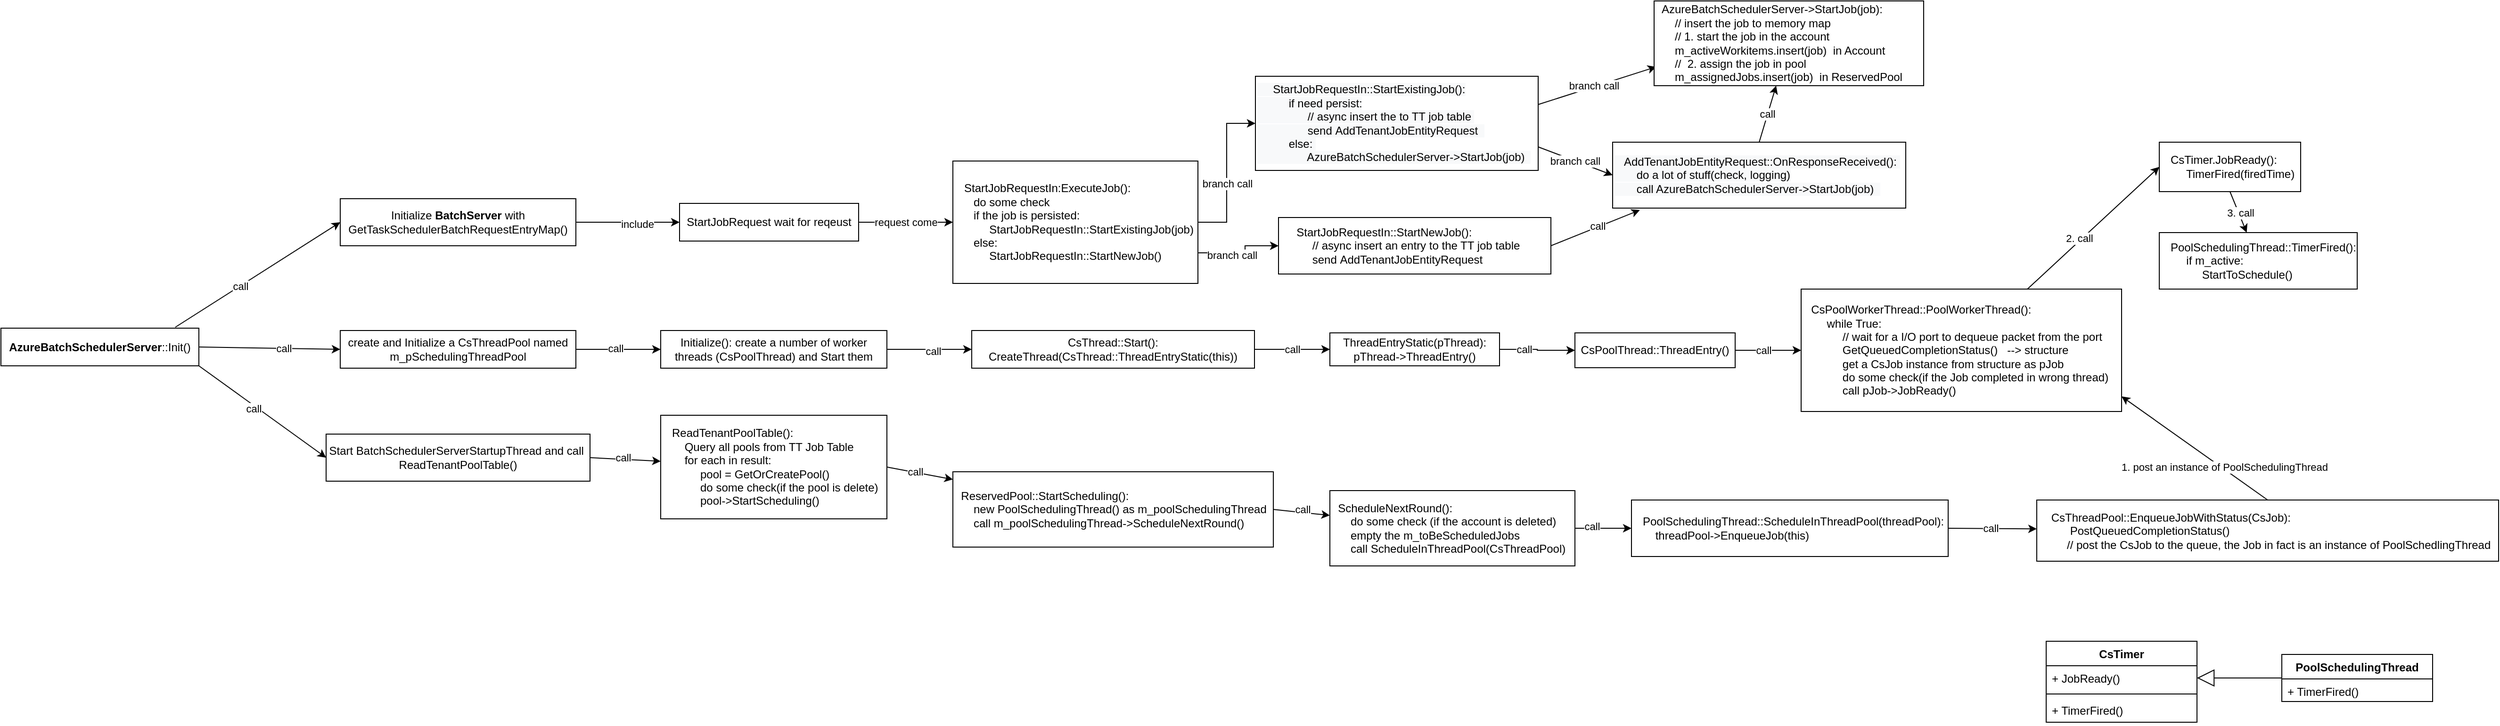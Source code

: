 <mxfile version="13.5.9" type="github">
  <diagram id="_Wyn0VRjI95g4QghFRCT" name="Page-1">
    <mxGraphModel dx="2249" dy="1931" grid="1" gridSize="10" guides="1" tooltips="1" connect="1" arrows="1" fold="1" page="1" pageScale="1" pageWidth="827" pageHeight="1169" math="0" shadow="0">
      <root>
        <mxCell id="0" />
        <mxCell id="1" parent="0" />
        <mxCell id="k2qnH3VMKm6xaQe6MWwI-4" style="rounded=0;orthogonalLoop=1;jettySize=auto;html=1;exitX=0.881;exitY=-0.025;exitDx=0;exitDy=0;entryX=0;entryY=0.5;entryDx=0;entryDy=0;exitPerimeter=0;" parent="1" source="k2qnH3VMKm6xaQe6MWwI-1" target="k2qnH3VMKm6xaQe6MWwI-2" edge="1">
          <mxGeometry relative="1" as="geometry" />
        </mxCell>
        <mxCell id="k2qnH3VMKm6xaQe6MWwI-5" value="call" style="edgeLabel;html=1;align=center;verticalAlign=middle;resizable=0;points=[];" parent="k2qnH3VMKm6xaQe6MWwI-4" vertex="1" connectable="0">
          <mxGeometry x="-0.213" relative="1" as="geometry">
            <mxPoint as="offset" />
          </mxGeometry>
        </mxCell>
        <mxCell id="k2qnH3VMKm6xaQe6MWwI-9" style="rounded=0;orthogonalLoop=1;jettySize=auto;html=1;exitX=1;exitY=0.5;exitDx=0;exitDy=0;entryX=0;entryY=0.5;entryDx=0;entryDy=0;" parent="1" source="k2qnH3VMKm6xaQe6MWwI-1" target="k2qnH3VMKm6xaQe6MWwI-8" edge="1">
          <mxGeometry relative="1" as="geometry" />
        </mxCell>
        <mxCell id="k2qnH3VMKm6xaQe6MWwI-11" value="call" style="edgeLabel;html=1;align=center;verticalAlign=middle;resizable=0;points=[];" parent="k2qnH3VMKm6xaQe6MWwI-9" vertex="1" connectable="0">
          <mxGeometry x="0.2" relative="1" as="geometry">
            <mxPoint as="offset" />
          </mxGeometry>
        </mxCell>
        <mxCell id="k2qnH3VMKm6xaQe6MWwI-32" style="rounded=0;orthogonalLoop=1;jettySize=auto;html=1;exitX=1;exitY=1;exitDx=0;exitDy=0;entryX=0;entryY=0.5;entryDx=0;entryDy=0;" parent="1" source="k2qnH3VMKm6xaQe6MWwI-1" target="k2qnH3VMKm6xaQe6MWwI-31" edge="1">
          <mxGeometry relative="1" as="geometry" />
        </mxCell>
        <mxCell id="k2qnH3VMKm6xaQe6MWwI-33" value="call" style="edgeLabel;html=1;align=center;verticalAlign=middle;resizable=0;points=[];" parent="k2qnH3VMKm6xaQe6MWwI-32" vertex="1" connectable="0">
          <mxGeometry x="-0.117" y="-3" relative="1" as="geometry">
            <mxPoint as="offset" />
          </mxGeometry>
        </mxCell>
        <mxCell id="k2qnH3VMKm6xaQe6MWwI-1" value="&lt;b&gt;AzureBatchSchedulerServer&lt;/b&gt;::Init()" style="rounded=0;whiteSpace=wrap;html=1;" parent="1" vertex="1">
          <mxGeometry x="-390" y="267.5" width="210" height="40" as="geometry" />
        </mxCell>
        <mxCell id="k2qnH3VMKm6xaQe6MWwI-6" style="rounded=0;orthogonalLoop=1;jettySize=auto;html=1;exitX=1;exitY=0.5;exitDx=0;exitDy=0;entryX=0;entryY=0.5;entryDx=0;entryDy=0;" parent="1" source="k2qnH3VMKm6xaQe6MWwI-2" target="k2qnH3VMKm6xaQe6MWwI-3" edge="1">
          <mxGeometry relative="1" as="geometry" />
        </mxCell>
        <mxCell id="k2qnH3VMKm6xaQe6MWwI-7" value="include" style="edgeLabel;html=1;align=center;verticalAlign=middle;resizable=0;points=[];" parent="k2qnH3VMKm6xaQe6MWwI-6" vertex="1" connectable="0">
          <mxGeometry x="0.185" y="-2" relative="1" as="geometry">
            <mxPoint as="offset" />
          </mxGeometry>
        </mxCell>
        <mxCell id="k2qnH3VMKm6xaQe6MWwI-2" value="Initialize &lt;b&gt;BatchServer&lt;/b&gt; with GetTaskSchedulerBatchRequestEntryMap()" style="rounded=0;whiteSpace=wrap;html=1;" parent="1" vertex="1">
          <mxGeometry x="-30" y="130" width="250" height="50" as="geometry" />
        </mxCell>
        <mxCell id="jDfI6e330SSI-TBXZM2V-2" style="rounded=0;orthogonalLoop=1;jettySize=auto;html=1;exitX=1;exitY=0.5;exitDx=0;exitDy=0;" parent="1" source="k2qnH3VMKm6xaQe6MWwI-3" target="jDfI6e330SSI-TBXZM2V-1" edge="1">
          <mxGeometry relative="1" as="geometry" />
        </mxCell>
        <mxCell id="jDfI6e330SSI-TBXZM2V-3" value="request come" style="edgeLabel;html=1;align=center;verticalAlign=middle;resizable=0;points=[];" parent="jDfI6e330SSI-TBXZM2V-2" vertex="1" connectable="0">
          <mxGeometry x="-0.3" y="-3" relative="1" as="geometry">
            <mxPoint x="15" y="-3" as="offset" />
          </mxGeometry>
        </mxCell>
        <mxCell id="k2qnH3VMKm6xaQe6MWwI-3" value="StartJobRequest wait for reqeust" style="rounded=0;whiteSpace=wrap;html=1;" parent="1" vertex="1">
          <mxGeometry x="330" y="135" width="190" height="40" as="geometry" />
        </mxCell>
        <mxCell id="k2qnH3VMKm6xaQe6MWwI-8" value="create and Initialize a CsThreadPool named m_pSchedulingThreadPool" style="rounded=0;whiteSpace=wrap;html=1;" parent="1" vertex="1">
          <mxGeometry x="-30" y="270" width="250" height="40" as="geometry" />
        </mxCell>
        <mxCell id="k2qnH3VMKm6xaQe6MWwI-19" style="rounded=0;orthogonalLoop=1;jettySize=auto;html=1;exitX=1;exitY=0.5;exitDx=0;exitDy=0;" parent="1" source="k2qnH3VMKm6xaQe6MWwI-12" target="k2qnH3VMKm6xaQe6MWwI-17" edge="1">
          <mxGeometry relative="1" as="geometry" />
        </mxCell>
        <mxCell id="k2qnH3VMKm6xaQe6MWwI-20" value="call" style="edgeLabel;html=1;align=center;verticalAlign=middle;resizable=0;points=[];" parent="k2qnH3VMKm6xaQe6MWwI-19" vertex="1" connectable="0">
          <mxGeometry x="0.078" y="-2" relative="1" as="geometry">
            <mxPoint as="offset" />
          </mxGeometry>
        </mxCell>
        <mxCell id="k2qnH3VMKm6xaQe6MWwI-12" value="Initialize(): create a number of worker threads (CsPoolThread) and Start them" style="rounded=0;whiteSpace=wrap;html=1;" parent="1" vertex="1">
          <mxGeometry x="310" y="270" width="240" height="40" as="geometry" />
        </mxCell>
        <mxCell id="k2qnH3VMKm6xaQe6MWwI-13" style="rounded=0;orthogonalLoop=1;jettySize=auto;html=1;exitX=1;exitY=0.5;exitDx=0;exitDy=0;entryX=0;entryY=0.5;entryDx=0;entryDy=0;" parent="1" source="k2qnH3VMKm6xaQe6MWwI-8" target="k2qnH3VMKm6xaQe6MWwI-12" edge="1">
          <mxGeometry relative="1" as="geometry" />
        </mxCell>
        <mxCell id="k2qnH3VMKm6xaQe6MWwI-16" value="call" style="edgeLabel;html=1;align=center;verticalAlign=middle;resizable=0;points=[];" parent="k2qnH3VMKm6xaQe6MWwI-13" vertex="1" connectable="0">
          <mxGeometry x="-0.081" y="1" relative="1" as="geometry">
            <mxPoint as="offset" />
          </mxGeometry>
        </mxCell>
        <mxCell id="k2qnH3VMKm6xaQe6MWwI-22" style="edgeStyle=orthogonalEdgeStyle;rounded=0;orthogonalLoop=1;jettySize=auto;html=1;exitX=1;exitY=0.5;exitDx=0;exitDy=0;" parent="1" source="k2qnH3VMKm6xaQe6MWwI-17" target="k2qnH3VMKm6xaQe6MWwI-21" edge="1">
          <mxGeometry relative="1" as="geometry" />
        </mxCell>
        <mxCell id="k2qnH3VMKm6xaQe6MWwI-23" value="call" style="edgeLabel;html=1;align=center;verticalAlign=middle;resizable=0;points=[];" parent="k2qnH3VMKm6xaQe6MWwI-22" vertex="1" connectable="0">
          <mxGeometry x="0.267" relative="1" as="geometry">
            <mxPoint x="-11" as="offset" />
          </mxGeometry>
        </mxCell>
        <mxCell id="k2qnH3VMKm6xaQe6MWwI-17" value="CsThread::Start(): CreateThread(CsThread::ThreadEntryStatic(this))" style="rounded=0;whiteSpace=wrap;html=1;" parent="1" vertex="1">
          <mxGeometry x="640" y="270" width="300" height="40" as="geometry" />
        </mxCell>
        <mxCell id="k2qnH3VMKm6xaQe6MWwI-25" style="edgeStyle=orthogonalEdgeStyle;rounded=0;orthogonalLoop=1;jettySize=auto;html=1;exitX=1;exitY=0.5;exitDx=0;exitDy=0;entryX=0;entryY=0.5;entryDx=0;entryDy=0;" parent="1" source="k2qnH3VMKm6xaQe6MWwI-21" target="k2qnH3VMKm6xaQe6MWwI-24" edge="1">
          <mxGeometry relative="1" as="geometry" />
        </mxCell>
        <mxCell id="k2qnH3VMKm6xaQe6MWwI-26" value="call" style="edgeLabel;html=1;align=center;verticalAlign=middle;resizable=0;points=[];" parent="k2qnH3VMKm6xaQe6MWwI-25" vertex="1" connectable="0">
          <mxGeometry x="-0.375" relative="1" as="geometry">
            <mxPoint as="offset" />
          </mxGeometry>
        </mxCell>
        <mxCell id="k2qnH3VMKm6xaQe6MWwI-21" value="ThreadEntryStatic(pThread):&lt;br&gt;pThread-&amp;gt;ThreadEntry()" style="rounded=0;whiteSpace=wrap;html=1;" parent="1" vertex="1">
          <mxGeometry x="1020" y="272.5" width="180" height="35" as="geometry" />
        </mxCell>
        <mxCell id="k2qnH3VMKm6xaQe6MWwI-28" style="edgeStyle=orthogonalEdgeStyle;rounded=0;orthogonalLoop=1;jettySize=auto;html=1;exitX=1;exitY=0.5;exitDx=0;exitDy=0;" parent="1" source="k2qnH3VMKm6xaQe6MWwI-24" target="k2qnH3VMKm6xaQe6MWwI-27" edge="1">
          <mxGeometry relative="1" as="geometry" />
        </mxCell>
        <mxCell id="k2qnH3VMKm6xaQe6MWwI-29" value="call" style="edgeLabel;html=1;align=center;verticalAlign=middle;resizable=0;points=[];" parent="k2qnH3VMKm6xaQe6MWwI-28" vertex="1" connectable="0">
          <mxGeometry x="0.504" y="-5" relative="1" as="geometry">
            <mxPoint x="-23" y="-5" as="offset" />
          </mxGeometry>
        </mxCell>
        <mxCell id="k2qnH3VMKm6xaQe6MWwI-24" value="CsPoolThread::ThreadEntry()" style="rounded=0;whiteSpace=wrap;html=1;" parent="1" vertex="1">
          <mxGeometry x="1280" y="272.5" width="170" height="37" as="geometry" />
        </mxCell>
        <mxCell id="H5H2eHpZD3mYyIFVqP9Y-22" style="rounded=0;orthogonalLoop=1;jettySize=auto;html=1;entryX=0;entryY=0.5;entryDx=0;entryDy=0;" edge="1" parent="1" source="k2qnH3VMKm6xaQe6MWwI-27" target="H5H2eHpZD3mYyIFVqP9Y-6">
          <mxGeometry relative="1" as="geometry">
            <Array as="points" />
          </mxGeometry>
        </mxCell>
        <mxCell id="H5H2eHpZD3mYyIFVqP9Y-24" value="2. call" style="edgeLabel;html=1;align=center;verticalAlign=middle;resizable=0;points=[];" vertex="1" connectable="0" parent="H5H2eHpZD3mYyIFVqP9Y-22">
          <mxGeometry x="-0.191" y="3" relative="1" as="geometry">
            <mxPoint as="offset" />
          </mxGeometry>
        </mxCell>
        <mxCell id="k2qnH3VMKm6xaQe6MWwI-27" value="&lt;div style=&quot;text-align: left&quot;&gt;&lt;span&gt;CsPoolWorkerThread::PoolWorkerThread():&amp;nbsp;&lt;/span&gt;&lt;/div&gt;&lt;div style=&quot;text-align: left&quot;&gt;&lt;span&gt;&amp;nbsp; &amp;nbsp; &amp;nbsp;while True:&amp;nbsp;&lt;/span&gt;&lt;/div&gt;&lt;div style=&quot;text-align: left&quot;&gt;&lt;span&gt;&amp;nbsp; &amp;nbsp; &amp;nbsp; &amp;nbsp; &amp;nbsp; // wait for a I/O port to dequeue packet from the port&lt;/span&gt;&lt;/div&gt;&lt;div style=&quot;text-align: left&quot;&gt;&lt;span&gt;&amp;nbsp; &amp;nbsp; &amp;nbsp; &amp;nbsp; &amp;nbsp; GetQueuedCompletionStatus()&amp;nbsp; &amp;nbsp;--&amp;gt; structure&amp;nbsp;&lt;/span&gt;&lt;/div&gt;&lt;div style=&quot;text-align: left&quot;&gt;&lt;span&gt;&amp;nbsp; &amp;nbsp; &amp;nbsp; &amp;nbsp; &amp;nbsp; get a CsJob instance from structure as pJob&amp;nbsp;&lt;/span&gt;&lt;/div&gt;&lt;div style=&quot;text-align: left&quot;&gt;&lt;span&gt;&amp;nbsp; &amp;nbsp; &amp;nbsp; &amp;nbsp; &amp;nbsp; do some check(if the Job completed in wrong thread)&amp;nbsp;&lt;/span&gt;&lt;/div&gt;&lt;div style=&quot;text-align: left&quot;&gt;&lt;span&gt;&amp;nbsp; &amp;nbsp; &amp;nbsp; &amp;nbsp; &amp;nbsp; call pJob-&amp;gt;JobReady()&lt;/span&gt;&lt;/div&gt;" style="rounded=0;whiteSpace=wrap;html=1;" parent="1" vertex="1">
          <mxGeometry x="1520" y="226" width="340" height="130" as="geometry" />
        </mxCell>
        <mxCell id="k2qnH3VMKm6xaQe6MWwI-35" style="rounded=0;orthogonalLoop=1;jettySize=auto;html=1;exitX=1;exitY=0.5;exitDx=0;exitDy=0;" parent="1" source="k2qnH3VMKm6xaQe6MWwI-31" target="k2qnH3VMKm6xaQe6MWwI-34" edge="1">
          <mxGeometry relative="1" as="geometry" />
        </mxCell>
        <mxCell id="k2qnH3VMKm6xaQe6MWwI-36" value="call" style="edgeLabel;html=1;align=center;verticalAlign=middle;resizable=0;points=[];" parent="k2qnH3VMKm6xaQe6MWwI-35" vertex="1" connectable="0">
          <mxGeometry x="-0.36" y="-10" relative="1" as="geometry">
            <mxPoint x="11.54" y="-11.22" as="offset" />
          </mxGeometry>
        </mxCell>
        <mxCell id="k2qnH3VMKm6xaQe6MWwI-31" value="Start BatchSchedulerServerStartupThread and call&amp;nbsp;&lt;br&gt;ReadTenantPoolTable()" style="rounded=0;whiteSpace=wrap;html=1;" parent="1" vertex="1">
          <mxGeometry x="-45" y="380" width="280" height="50" as="geometry" />
        </mxCell>
        <mxCell id="k2qnH3VMKm6xaQe6MWwI-45" style="rounded=0;orthogonalLoop=1;jettySize=auto;html=1;exitX=1;exitY=0.5;exitDx=0;exitDy=0;" parent="1" source="k2qnH3VMKm6xaQe6MWwI-34" target="k2qnH3VMKm6xaQe6MWwI-43" edge="1">
          <mxGeometry relative="1" as="geometry" />
        </mxCell>
        <mxCell id="k2qnH3VMKm6xaQe6MWwI-47" value="call" style="edgeLabel;html=1;align=center;verticalAlign=middle;resizable=0;points=[];" parent="k2qnH3VMKm6xaQe6MWwI-45" vertex="1" connectable="0">
          <mxGeometry x="-0.352" y="2" relative="1" as="geometry">
            <mxPoint x="7.03" y="2.73" as="offset" />
          </mxGeometry>
        </mxCell>
        <mxCell id="k2qnH3VMKm6xaQe6MWwI-34" value="&amp;nbsp; &amp;nbsp;ReadTenantPoolTable():&amp;nbsp;&lt;br&gt;&amp;nbsp; &amp;nbsp; &amp;nbsp; &amp;nbsp;Query all pools from TT Job Table&lt;br&gt;&amp;nbsp; &amp;nbsp; &amp;nbsp; &amp;nbsp;for each in result:&amp;nbsp;&lt;br&gt;&amp;nbsp; &amp;nbsp; &amp;nbsp; &amp;nbsp; &amp;nbsp; &amp;nbsp; pool = GetOrCreatePool()&amp;nbsp;&lt;br&gt;&amp;nbsp; &amp;nbsp; &amp;nbsp; &amp;nbsp; &amp;nbsp; &amp;nbsp; do some check(if the pool is delete)&amp;nbsp;&lt;br&gt;&amp;nbsp; &amp;nbsp; &amp;nbsp; &amp;nbsp; &amp;nbsp; &amp;nbsp; pool-&amp;gt;StartScheduling()&amp;nbsp;" style="rounded=0;whiteSpace=wrap;html=1;align=left;" parent="1" vertex="1">
          <mxGeometry x="310" y="360" width="240" height="110" as="geometry" />
        </mxCell>
        <mxCell id="k2qnH3VMKm6xaQe6MWwI-41" style="edgeStyle=orthogonalEdgeStyle;rounded=0;orthogonalLoop=1;jettySize=auto;html=1;exitX=1;exitY=0.5;exitDx=0;exitDy=0;entryX=0;entryY=0.5;entryDx=0;entryDy=0;" parent="1" source="k2qnH3VMKm6xaQe6MWwI-37" target="k2qnH3VMKm6xaQe6MWwI-40" edge="1">
          <mxGeometry relative="1" as="geometry" />
        </mxCell>
        <mxCell id="k2qnH3VMKm6xaQe6MWwI-49" value="call" style="edgeLabel;html=1;align=center;verticalAlign=middle;resizable=0;points=[];" parent="k2qnH3VMKm6xaQe6MWwI-41" vertex="1" connectable="0">
          <mxGeometry x="-0.4" y="1" relative="1" as="geometry">
            <mxPoint y="-1" as="offset" />
          </mxGeometry>
        </mxCell>
        <mxCell id="k2qnH3VMKm6xaQe6MWwI-37" value="&amp;nbsp; ScheduleNextRound():&lt;br&gt;&amp;nbsp; &amp;nbsp; &amp;nbsp; do some check (if the account is deleted)&amp;nbsp;&lt;br&gt;&amp;nbsp; &amp;nbsp; &amp;nbsp; empty the m_toBeScheduledJobs&amp;nbsp;&lt;br&gt;&amp;nbsp; &amp;nbsp; &amp;nbsp; call ScheduleInThreadPool(CsThreadPool)" style="rounded=0;whiteSpace=wrap;html=1;align=left;" parent="1" vertex="1">
          <mxGeometry x="1020" y="440" width="260" height="80" as="geometry" />
        </mxCell>
        <mxCell id="k2qnH3VMKm6xaQe6MWwI-51" style="rounded=0;orthogonalLoop=1;jettySize=auto;html=1;exitX=1;exitY=0.5;exitDx=0;exitDy=0;" parent="1" source="k2qnH3VMKm6xaQe6MWwI-40" target="k2qnH3VMKm6xaQe6MWwI-50" edge="1">
          <mxGeometry relative="1" as="geometry" />
        </mxCell>
        <mxCell id="k2qnH3VMKm6xaQe6MWwI-52" value="call" style="edgeLabel;html=1;align=center;verticalAlign=middle;resizable=0;points=[];" parent="k2qnH3VMKm6xaQe6MWwI-51" vertex="1" connectable="0">
          <mxGeometry x="-0.462" y="-2" relative="1" as="geometry">
            <mxPoint x="19.02" y="-2.18" as="offset" />
          </mxGeometry>
        </mxCell>
        <mxCell id="k2qnH3VMKm6xaQe6MWwI-40" value="&amp;nbsp; &amp;nbsp;PoolSchedulingThread::ScheduleInThreadPool(threadPool):&lt;br&gt;&amp;nbsp; &amp;nbsp; &amp;nbsp; &amp;nbsp;threadPool-&amp;gt;EnqueueJob(this)&amp;nbsp;" style="rounded=0;whiteSpace=wrap;html=1;align=left;" parent="1" vertex="1">
          <mxGeometry x="1340" y="450" width="336" height="60" as="geometry" />
        </mxCell>
        <mxCell id="k2qnH3VMKm6xaQe6MWwI-46" style="rounded=0;orthogonalLoop=1;jettySize=auto;html=1;exitX=1;exitY=0.5;exitDx=0;exitDy=0;" parent="1" source="k2qnH3VMKm6xaQe6MWwI-43" target="k2qnH3VMKm6xaQe6MWwI-37" edge="1">
          <mxGeometry relative="1" as="geometry" />
        </mxCell>
        <mxCell id="k2qnH3VMKm6xaQe6MWwI-48" value="call" style="edgeLabel;html=1;align=center;verticalAlign=middle;resizable=0;points=[];" parent="k2qnH3VMKm6xaQe6MWwI-46" vertex="1" connectable="0">
          <mxGeometry x="0.273" y="-3" relative="1" as="geometry">
            <mxPoint x="-7.48" y="-6.96" as="offset" />
          </mxGeometry>
        </mxCell>
        <mxCell id="k2qnH3VMKm6xaQe6MWwI-43" value="&lt;span&gt;&amp;nbsp; ReservedPool::StartScheduling():&amp;nbsp;&lt;br&gt;&amp;nbsp; &amp;nbsp; &amp;nbsp; new PoolSchedulingThread() as m_poolSchedulingThread&amp;nbsp;&lt;br&gt;&amp;nbsp; &amp;nbsp; &amp;nbsp; call m_poolSchedulingThread-&amp;gt;ScheduleNextRound()&lt;br&gt;&lt;/span&gt;" style="rounded=0;whiteSpace=wrap;html=1;align=left;" parent="1" vertex="1">
          <mxGeometry x="620" y="420" width="340" height="80" as="geometry" />
        </mxCell>
        <mxCell id="H5H2eHpZD3mYyIFVqP9Y-7" style="rounded=0;orthogonalLoop=1;jettySize=auto;html=1;exitX=0.5;exitY=0;exitDx=0;exitDy=0;" edge="1" parent="1" source="k2qnH3VMKm6xaQe6MWwI-50">
          <mxGeometry relative="1" as="geometry">
            <mxPoint x="1860" y="340" as="targetPoint" />
          </mxGeometry>
        </mxCell>
        <mxCell id="H5H2eHpZD3mYyIFVqP9Y-8" value="1. post an instance of PoolSchedulingThread" style="edgeLabel;html=1;align=center;verticalAlign=middle;resizable=0;points=[];" vertex="1" connectable="0" parent="H5H2eHpZD3mYyIFVqP9Y-7">
          <mxGeometry x="-0.389" y="-2" relative="1" as="geometry">
            <mxPoint as="offset" />
          </mxGeometry>
        </mxCell>
        <mxCell id="k2qnH3VMKm6xaQe6MWwI-50" value="&amp;nbsp; &amp;nbsp; CsThreadPool::EnqueueJobWithStatus(CsJob):&lt;br&gt;&amp;nbsp; &amp;nbsp; &amp;nbsp; &amp;nbsp; &amp;nbsp;&amp;nbsp;PostQueuedCompletionStatus()&amp;nbsp;&lt;br&gt;&amp;nbsp; &amp;nbsp; &amp;nbsp; &amp;nbsp; &amp;nbsp;// post the CsJob to the queue, the Job in fact is an instance of PoolSchedlingThread" style="rounded=0;whiteSpace=wrap;html=1;align=left;" parent="1" vertex="1">
          <mxGeometry x="1770" y="450" width="490" height="65" as="geometry" />
        </mxCell>
        <mxCell id="jDfI6e330SSI-TBXZM2V-5" style="edgeStyle=orthogonalEdgeStyle;rounded=0;orthogonalLoop=1;jettySize=auto;html=1;exitX=1;exitY=0.5;exitDx=0;exitDy=0;entryX=0;entryY=0.5;entryDx=0;entryDy=0;" parent="1" source="jDfI6e330SSI-TBXZM2V-1" target="jDfI6e330SSI-TBXZM2V-4" edge="1">
          <mxGeometry relative="1" as="geometry" />
        </mxCell>
        <mxCell id="jDfI6e330SSI-TBXZM2V-6" value="branch call" style="edgeLabel;html=1;align=center;verticalAlign=middle;resizable=0;points=[];" parent="jDfI6e330SSI-TBXZM2V-5" vertex="1" connectable="0">
          <mxGeometry x="-0.139" y="1" relative="1" as="geometry">
            <mxPoint x="1" as="offset" />
          </mxGeometry>
        </mxCell>
        <mxCell id="jDfI6e330SSI-TBXZM2V-8" style="edgeStyle=orthogonalEdgeStyle;rounded=0;orthogonalLoop=1;jettySize=auto;html=1;exitX=1;exitY=0.75;exitDx=0;exitDy=0;entryX=0;entryY=0.5;entryDx=0;entryDy=0;" parent="1" source="jDfI6e330SSI-TBXZM2V-1" target="jDfI6e330SSI-TBXZM2V-7" edge="1">
          <mxGeometry relative="1" as="geometry">
            <Array as="points">
              <mxPoint x="930" y="188" />
              <mxPoint x="930" y="180" />
            </Array>
          </mxGeometry>
        </mxCell>
        <mxCell id="jDfI6e330SSI-TBXZM2V-9" value="branch call" style="edgeLabel;html=1;align=center;verticalAlign=middle;resizable=0;points=[];" parent="jDfI6e330SSI-TBXZM2V-8" vertex="1" connectable="0">
          <mxGeometry x="-0.226" y="-1" relative="1" as="geometry">
            <mxPoint y="1" as="offset" />
          </mxGeometry>
        </mxCell>
        <mxCell id="jDfI6e330SSI-TBXZM2V-1" value="&amp;nbsp; &amp;nbsp;StartJobRequestIn:ExecuteJob():&lt;br&gt;&amp;nbsp; &amp;nbsp; &amp;nbsp; do some check&amp;nbsp;&lt;br&gt;&amp;nbsp; &amp;nbsp; &amp;nbsp; if the job is persisted:&amp;nbsp;&lt;br&gt;&amp;nbsp; &amp;nbsp; &amp;nbsp; &amp;nbsp; &amp;nbsp; &amp;nbsp;StartJobRequestIn::StartExistingJob(job)&lt;br&gt;&amp;nbsp; &amp;nbsp; &amp;nbsp; else:&amp;nbsp;&lt;br&gt;&amp;nbsp; &amp;nbsp; &amp;nbsp; &amp;nbsp; &amp;nbsp; &amp;nbsp;StartJobRequestIn::StartNewJob()" style="rounded=0;whiteSpace=wrap;html=1;align=left;" parent="1" vertex="1">
          <mxGeometry x="620" y="90" width="260" height="130" as="geometry" />
        </mxCell>
        <mxCell id="jDfI6e330SSI-TBXZM2V-11" style="rounded=0;orthogonalLoop=1;jettySize=auto;html=1;exitX=1;exitY=0.75;exitDx=0;exitDy=0;entryX=0;entryY=0.5;entryDx=0;entryDy=0;" parent="1" source="jDfI6e330SSI-TBXZM2V-4" target="jDfI6e330SSI-TBXZM2V-10" edge="1">
          <mxGeometry relative="1" as="geometry" />
        </mxCell>
        <mxCell id="jDfI6e330SSI-TBXZM2V-13" value="branch call" style="edgeLabel;html=1;align=center;verticalAlign=middle;resizable=0;points=[];" parent="jDfI6e330SSI-TBXZM2V-11" vertex="1" connectable="0">
          <mxGeometry x="-0.321" y="-5" relative="1" as="geometry">
            <mxPoint x="13.66" y="0.03" as="offset" />
          </mxGeometry>
        </mxCell>
        <mxCell id="H5H2eHpZD3mYyIFVqP9Y-1" style="rounded=0;orthogonalLoop=1;jettySize=auto;html=1;exitX=1;exitY=0.5;exitDx=0;exitDy=0;" edge="1" parent="1">
          <mxGeometry relative="1" as="geometry">
            <mxPoint x="1241" y="30" as="sourcePoint" />
            <mxPoint x="1366.176" y="-10" as="targetPoint" />
          </mxGeometry>
        </mxCell>
        <mxCell id="H5H2eHpZD3mYyIFVqP9Y-3" value="branch call" style="edgeLabel;html=1;align=center;verticalAlign=middle;resizable=0;points=[];" vertex="1" connectable="0" parent="H5H2eHpZD3mYyIFVqP9Y-1">
          <mxGeometry x="-0.411" y="33" relative="1" as="geometry">
            <mxPoint x="31.9" y="23.31" as="offset" />
          </mxGeometry>
        </mxCell>
        <mxCell id="jDfI6e330SSI-TBXZM2V-4" value="&lt;br&gt;&lt;span style=&quot;color: rgb(0 , 0 , 0) ; font-family: &amp;#34;helvetica&amp;#34; ; font-size: 12px ; font-style: normal ; font-weight: 400 ; letter-spacing: normal ; text-align: left ; text-indent: 0px ; text-transform: none ; word-spacing: 0px ; background-color: rgb(248 , 249 , 250) ; display: inline ; float: none&quot;&gt;&amp;nbsp; &amp;nbsp; &amp;nbsp;StartJobRequestIn::StartExistingJob():&lt;br&gt;&amp;nbsp; &amp;nbsp; &amp;nbsp; &amp;nbsp; &amp;nbsp; if need persist: &lt;br&gt;&amp;nbsp; &amp;nbsp; &amp;nbsp; &amp;nbsp; &amp;nbsp; &amp;nbsp; &amp;nbsp; &amp;nbsp; // async insert the to TT job table&amp;nbsp;&lt;br&gt;&amp;nbsp; &amp;nbsp; &amp;nbsp; &amp;nbsp; &amp;nbsp; &amp;nbsp; &amp;nbsp; &amp;nbsp; send&amp;nbsp;AddTenantJobEntityRequest&amp;nbsp;&amp;nbsp;&lt;br&gt;&amp;nbsp; &amp;nbsp; &amp;nbsp; &amp;nbsp; &amp;nbsp; else:&amp;nbsp;&lt;br&gt;&amp;nbsp; &amp;nbsp; &amp;nbsp; &amp;nbsp; &amp;nbsp; &amp;nbsp; &amp;nbsp; &amp;nbsp; AzureBatchSchedulerServer-&amp;gt;StartJob(job)&amp;nbsp;&amp;nbsp;&lt;br&gt;&lt;br&gt;&lt;/span&gt;" style="rounded=0;whiteSpace=wrap;html=1;align=left;" parent="1" vertex="1">
          <mxGeometry x="941" width="300" height="100" as="geometry" />
        </mxCell>
        <mxCell id="jDfI6e330SSI-TBXZM2V-12" style="rounded=0;orthogonalLoop=1;jettySize=auto;html=1;exitX=1;exitY=0.5;exitDx=0;exitDy=0;entryX=0.093;entryY=1.029;entryDx=0;entryDy=0;entryPerimeter=0;" parent="1" source="jDfI6e330SSI-TBXZM2V-7" target="jDfI6e330SSI-TBXZM2V-10" edge="1">
          <mxGeometry relative="1" as="geometry" />
        </mxCell>
        <mxCell id="jDfI6e330SSI-TBXZM2V-14" value="call" style="edgeLabel;html=1;align=center;verticalAlign=middle;resizable=0;points=[];" parent="jDfI6e330SSI-TBXZM2V-12" vertex="1" connectable="0">
          <mxGeometry x="0.05" y="1" relative="1" as="geometry">
            <mxPoint as="offset" />
          </mxGeometry>
        </mxCell>
        <mxCell id="jDfI6e330SSI-TBXZM2V-7" value="&lt;span&gt;&amp;nbsp; &amp;nbsp; &amp;nbsp;StartJobRequestIn::StartNewJob():&lt;br&gt;&amp;nbsp; &amp;nbsp; &amp;nbsp; &amp;nbsp; &amp;nbsp; // async insert an entry to the TT job table&amp;nbsp;&lt;br&gt;&amp;nbsp; &amp;nbsp; &amp;nbsp; &amp;nbsp; &amp;nbsp;&amp;nbsp;&lt;/span&gt;&lt;span style=&quot;font-family: &amp;#34;helvetica&amp;#34;&quot;&gt;send&amp;nbsp;AddTenantJobEntityRequest&lt;/span&gt;&lt;span&gt;&lt;br&gt;&lt;/span&gt;" style="rounded=0;whiteSpace=wrap;html=1;align=left;" parent="1" vertex="1">
          <mxGeometry x="965.5" y="150" width="289" height="60" as="geometry" />
        </mxCell>
        <mxCell id="H5H2eHpZD3mYyIFVqP9Y-2" style="rounded=0;orthogonalLoop=1;jettySize=auto;html=1;exitX=0.5;exitY=0;exitDx=0;exitDy=0;" edge="1" parent="1" source="jDfI6e330SSI-TBXZM2V-10" target="jDfI6e330SSI-TBXZM2V-15">
          <mxGeometry relative="1" as="geometry" />
        </mxCell>
        <mxCell id="H5H2eHpZD3mYyIFVqP9Y-4" value="call" style="edgeLabel;html=1;align=center;verticalAlign=middle;resizable=0;points=[];" vertex="1" connectable="0" parent="H5H2eHpZD3mYyIFVqP9Y-2">
          <mxGeometry x="-0.361" y="-1" relative="1" as="geometry">
            <mxPoint x="2" y="-11.13" as="offset" />
          </mxGeometry>
        </mxCell>
        <mxCell id="jDfI6e330SSI-TBXZM2V-10" value="&lt;span style=&quot;color: rgb(0 , 0 , 0) ; font-family: &amp;#34;helvetica&amp;#34; ; font-size: 12px ; font-style: normal ; font-weight: 400 ; letter-spacing: normal ; text-align: left ; text-indent: 0px ; text-transform: none ; word-spacing: 0px ; background-color: rgb(248 , 249 , 250) ; display: inline ; float: none&quot;&gt;&amp;nbsp; &amp;nbsp;AddTenantJobEntityRequest::OnResponseReceived():&amp;nbsp;&lt;br&gt;&amp;nbsp; &amp;nbsp; &amp;nbsp; &amp;nbsp;do a lot of stuff(check, logging)&lt;br&gt;&amp;nbsp; &amp;nbsp; &amp;nbsp; &amp;nbsp;call AzureBatchSchedulerServer-&amp;gt;StartJob(job)&amp;nbsp;&amp;nbsp;&lt;br&gt;&lt;/span&gt;" style="rounded=0;whiteSpace=wrap;html=1;align=left;" parent="1" vertex="1">
          <mxGeometry x="1320" y="70" width="311" height="70" as="geometry" />
        </mxCell>
        <mxCell id="jDfI6e330SSI-TBXZM2V-15" value="&lt;span style=&quot;font-family: &amp;#34;helvetica&amp;#34;&quot;&gt;&amp;nbsp; AzureBatchSchedulerServer-&amp;gt;StartJob(job):&amp;nbsp;&lt;br&gt;&amp;nbsp; &amp;nbsp; &amp;nbsp; // insert the job to memory map&lt;br&gt;&amp;nbsp; &amp;nbsp; &amp;nbsp; // 1. start the job in the account&amp;nbsp;&lt;br&gt;&amp;nbsp; &amp;nbsp; &amp;nbsp; m_activeWorkitems.insert(job)&amp;nbsp; in Account&lt;br&gt;&amp;nbsp; &amp;nbsp; &amp;nbsp; //&amp;nbsp; 2. assign the job in pool&amp;nbsp;&lt;br&gt;&amp;nbsp; &amp;nbsp; &amp;nbsp; m_assignedJobs.insert(job)&amp;nbsp; in ReservedPool&lt;br&gt;&lt;/span&gt;" style="rounded=0;whiteSpace=wrap;html=1;align=left;" parent="1" vertex="1">
          <mxGeometry x="1364" y="-80" width="286" height="90" as="geometry" />
        </mxCell>
        <mxCell id="H5H2eHpZD3mYyIFVqP9Y-26" style="edgeStyle=none;rounded=0;orthogonalLoop=1;jettySize=auto;html=1;exitX=0.5;exitY=1;exitDx=0;exitDy=0;" edge="1" parent="1" source="H5H2eHpZD3mYyIFVqP9Y-6" target="H5H2eHpZD3mYyIFVqP9Y-25">
          <mxGeometry relative="1" as="geometry" />
        </mxCell>
        <mxCell id="H5H2eHpZD3mYyIFVqP9Y-27" value="3. call" style="edgeLabel;html=1;align=center;verticalAlign=middle;resizable=0;points=[];" vertex="1" connectable="0" parent="H5H2eHpZD3mYyIFVqP9Y-26">
          <mxGeometry x="-0.338" y="5" relative="1" as="geometry">
            <mxPoint y="10.2" as="offset" />
          </mxGeometry>
        </mxCell>
        <mxCell id="H5H2eHpZD3mYyIFVqP9Y-6" value="&amp;nbsp; &amp;nbsp;CsTimer.JobReady():&amp;nbsp;&lt;br&gt;&lt;div&gt;&lt;span&gt;&amp;nbsp; &amp;nbsp; &amp;nbsp; &amp;nbsp; TimerFired(firedTime)&lt;/span&gt;&lt;/div&gt;" style="rounded=0;whiteSpace=wrap;html=1;align=left;" vertex="1" parent="1">
          <mxGeometry x="1900" y="70" width="150" height="52.5" as="geometry" />
        </mxCell>
        <mxCell id="H5H2eHpZD3mYyIFVqP9Y-10" value="CsTimer" style="swimlane;fontStyle=1;align=center;verticalAlign=top;childLayout=stackLayout;horizontal=1;startSize=26;horizontalStack=0;resizeParent=1;resizeParentMax=0;resizeLast=0;collapsible=1;marginBottom=0;" vertex="1" parent="1">
          <mxGeometry x="1780" y="600" width="160" height="86" as="geometry" />
        </mxCell>
        <mxCell id="H5H2eHpZD3mYyIFVqP9Y-11" value="+ JobReady() " style="text;strokeColor=none;fillColor=none;align=left;verticalAlign=top;spacingLeft=4;spacingRight=4;overflow=hidden;rotatable=0;points=[[0,0.5],[1,0.5]];portConstraint=eastwest;" vertex="1" parent="H5H2eHpZD3mYyIFVqP9Y-10">
          <mxGeometry y="26" width="160" height="26" as="geometry" />
        </mxCell>
        <mxCell id="H5H2eHpZD3mYyIFVqP9Y-12" value="" style="line;strokeWidth=1;fillColor=none;align=left;verticalAlign=middle;spacingTop=-1;spacingLeft=3;spacingRight=3;rotatable=0;labelPosition=right;points=[];portConstraint=eastwest;" vertex="1" parent="H5H2eHpZD3mYyIFVqP9Y-10">
          <mxGeometry y="52" width="160" height="8" as="geometry" />
        </mxCell>
        <mxCell id="H5H2eHpZD3mYyIFVqP9Y-13" value="+ TimerFired()" style="text;strokeColor=none;fillColor=none;align=left;verticalAlign=top;spacingLeft=4;spacingRight=4;overflow=hidden;rotatable=0;points=[[0,0.5],[1,0.5]];portConstraint=eastwest;" vertex="1" parent="H5H2eHpZD3mYyIFVqP9Y-10">
          <mxGeometry y="60" width="160" height="26" as="geometry" />
        </mxCell>
        <mxCell id="H5H2eHpZD3mYyIFVqP9Y-21" value="" style="endArrow=block;endSize=16;endFill=0;html=1;entryX=1;entryY=0.5;entryDx=0;entryDy=0;exitX=0;exitY=0.5;exitDx=0;exitDy=0;" edge="1" parent="1" source="H5H2eHpZD3mYyIFVqP9Y-15" target="H5H2eHpZD3mYyIFVqP9Y-11">
          <mxGeometry x="-1" y="275" width="160" relative="1" as="geometry">
            <mxPoint x="1960" y="560" as="sourcePoint" />
            <mxPoint x="2120" y="560" as="targetPoint" />
            <mxPoint x="270" y="-224" as="offset" />
          </mxGeometry>
        </mxCell>
        <mxCell id="H5H2eHpZD3mYyIFVqP9Y-15" value="PoolSchedulingThread" style="swimlane;fontStyle=1;align=center;verticalAlign=top;childLayout=stackLayout;horizontal=1;startSize=26;horizontalStack=0;resizeParent=1;resizeParentMax=0;resizeLast=0;collapsible=1;marginBottom=0;" vertex="1" parent="1">
          <mxGeometry x="2030" y="614" width="160" height="50" as="geometry" />
        </mxCell>
        <mxCell id="H5H2eHpZD3mYyIFVqP9Y-16" value="+ TimerFired()" style="text;strokeColor=none;fillColor=none;align=left;verticalAlign=top;spacingLeft=4;spacingRight=4;overflow=hidden;rotatable=0;points=[[0,0.5],[1,0.5]];portConstraint=eastwest;" vertex="1" parent="H5H2eHpZD3mYyIFVqP9Y-15">
          <mxGeometry y="26" width="160" height="24" as="geometry" />
        </mxCell>
        <mxCell id="H5H2eHpZD3mYyIFVqP9Y-25" value="&amp;nbsp; &amp;nbsp;PoolSchedulingThread::TimerFired():&lt;br&gt;&amp;nbsp; &amp;nbsp; &amp;nbsp; &amp;nbsp; if m_active:&amp;nbsp;&lt;br&gt;&amp;nbsp; &amp;nbsp; &amp;nbsp; &amp;nbsp; &amp;nbsp; &amp;nbsp; &amp;nbsp;StartToSchedule()" style="rounded=0;whiteSpace=wrap;html=1;align=left;" vertex="1" parent="1">
          <mxGeometry x="1900" y="166" width="210" height="60" as="geometry" />
        </mxCell>
      </root>
    </mxGraphModel>
  </diagram>
</mxfile>
